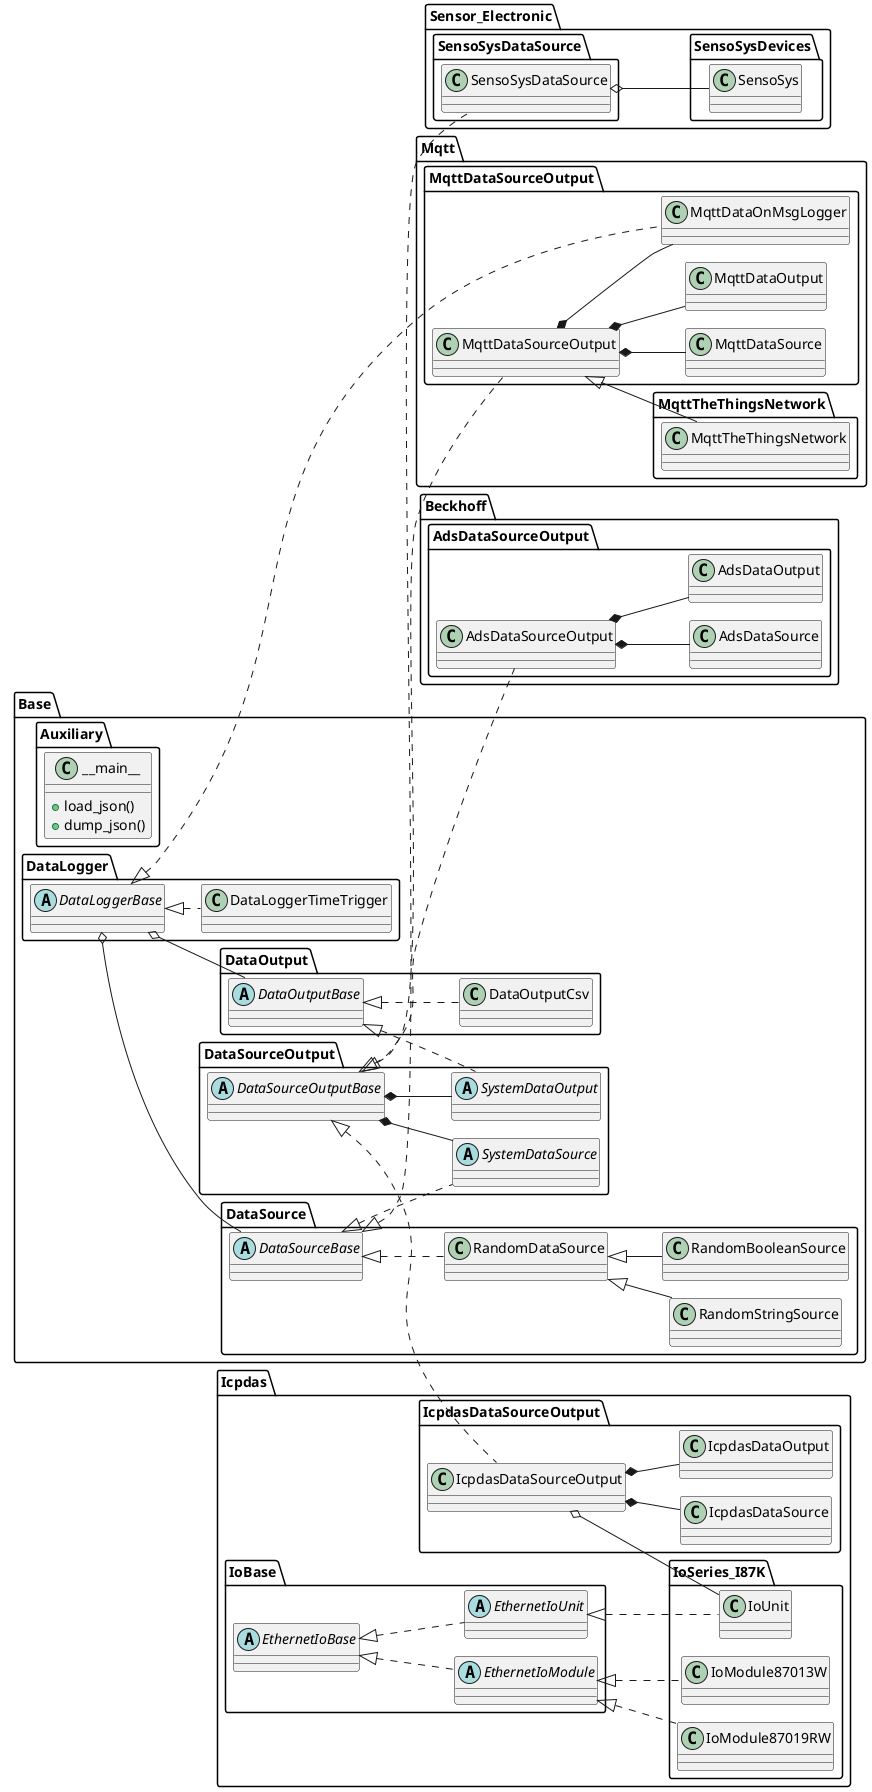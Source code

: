 @startuml
!pragma layout smetana
left to right direction

package Base{}
package Base.Auxiliary{
    class __main__{
        + load_json()
        + dump_json()
    }
}
package Base.DataLogger{
    abstract class DataLoggerBase
    class DataLoggerTimeTrigger implements DataLoggerBase

    DataLoggerBase o-- Base.DataSource.DataSourceBase
    DataLoggerBase o-- Base.DataOutput.DataOutputBase
}
package Base.DataOutput{
    abstract class DataOutputBase
    class DataOutputCsv implements DataOutputBase
}
package Base.DataSource{
    abstract class DataSourceBase
    class RandomDataSource implements DataSourceBase
    class RandomStringSource extends RandomDataSource
    class RandomBooleanSource extends RandomDataSource
}
package Base.DataSourceOutput{
    abstract class DataSourceOutputBase
    abstract class SystemDataSource implements Base.DataSource.DataSourceBase
    abstract class SystemDataOutput implements Base.DataOutput.DataOutputBase

    DataSourceOutputBase *-- SystemDataSource
    DataSourceOutputBase *-- SystemDataOutput
}

package Beckhoff{}
package Beckhoff.AdsDataSourceOutput{
    class AdsDataSourceOutput implements Base.DataSourceOutput.DataSourceOutputBase
    class AdsDataSource implements Base.DataSourceOutput.DataSourceOutputBase.SystemDataSource
    class AdsDataOutput implements Base.DataSourceOutput.DataSourceOutputBase.SystemDataOutput

    AdsDataSourceOutput *-- AdsDataSource
    AdsDataSourceOutput *-- AdsDataOutput
}

package Icpdas{}
package Icpdas.IcpdasDataSourceOutput{
    class IcpdasDataSourceOutput implements Base.DataSourceOutput.DataSourceOutputBase
    class IcpdasDataSource implements Base.DataSourceOutput.DataSourceOutputBase.SystemDataSource
    class IcpdasDataOutput implements Base.DataSourceOutput.DataSourceOutputBase.SystemDataOutput

    IcpdasDataSourceOutput *-- IcpdasDataSource
    IcpdasDataSourceOutput *-- IcpdasDataOutput
    IcpdasDataSourceOutput o-- Icpdas.IoSeries_I87K.IoUnit
}
package Icpdas.IoBase{
    abstract class EthernetIoBase
    abstract class EthernetIoUnit implements EthernetIoBase
    abstract class EthernetIoModule implements EthernetIoBase
}
package Icpdas.IoSeries_I87K{
    class IoUnit implements Icpdas.IoBase.EthernetIoUnit
    class IoModule87013W implements Icpdas.IoBase.EthernetIoModule
    class IoModule87019RW implements Icpdas.IoBase.EthernetIoModule
}

package Mqtt{}
package Mqtt.MqttDataSourceOutput{
    class MqttDataSourceOutput implements Base.DataSourceOutput.DataSourceOutputBase
    class MqttDataSource implements Base.DataSourceOutput.DataSourceOutputBase.SystemDataSource
    class MqttDataOutput implements Base.DataSourceOutput.DataSourceOutputBase.SystemDataOutput
    class MqttDataOnMsgLogger implements Base.DataLogger.DataLoggerBase

    MqttDataSourceOutput *-- MqttDataSource
    MqttDataSourceOutput *-- MqttDataOutput
    MqttDataSourceOutput *-- MqttDataOnMsgLogger
}
package Mqtt.MqttTheThingsNetwork{
    class MqttTheThingsNetwork extends Mqtt.MqttDataSourceOutput.MqttDataSourceOutput
}

package Sensor_Electronic{}
package Sensor_Electronic.SensoSysDataSource{
    class SensoSysDataSource implements Base.DataSource.DataSourceBase

    SensoSysDataSource o-- Sensor_Electronic.SensoSysDevices.SensoSys
}
package Sensor_Electronic.SensoSysDevices{
    class SensoSys
}
@enduml